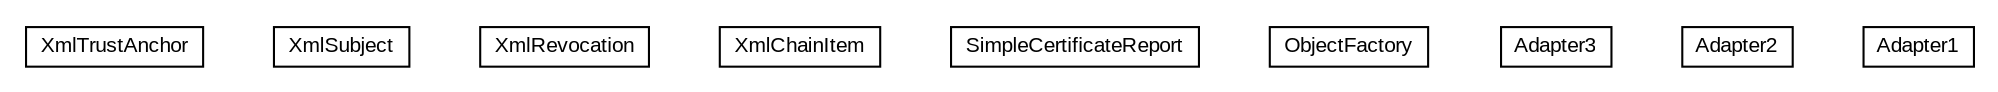 #!/usr/local/bin/dot
#
# Class diagram 
# Generated by UMLGraph version R5_6-24-gf6e263 (http://www.umlgraph.org/)
#

digraph G {
	edge [fontname="arial",fontsize=10,labelfontname="arial",labelfontsize=10];
	node [fontname="arial",fontsize=10,shape=plaintext];
	nodesep=0.25;
	ranksep=0.5;
	// eu.europa.esig.dss.jaxb.simplecertificatereport.XmlTrustAnchor
	c17967 [label=<<table title="eu.europa.esig.dss.jaxb.simplecertificatereport.XmlTrustAnchor" border="0" cellborder="1" cellspacing="0" cellpadding="2" port="p" href="./XmlTrustAnchor.html">
		<tr><td><table border="0" cellspacing="0" cellpadding="1">
<tr><td align="center" balign="center"> XmlTrustAnchor </td></tr>
		</table></td></tr>
		</table>>, URL="./XmlTrustAnchor.html", fontname="arial", fontcolor="black", fontsize=10.0];
	// eu.europa.esig.dss.jaxb.simplecertificatereport.XmlSubject
	c17968 [label=<<table title="eu.europa.esig.dss.jaxb.simplecertificatereport.XmlSubject" border="0" cellborder="1" cellspacing="0" cellpadding="2" port="p" href="./XmlSubject.html">
		<tr><td><table border="0" cellspacing="0" cellpadding="1">
<tr><td align="center" balign="center"> XmlSubject </td></tr>
		</table></td></tr>
		</table>>, URL="./XmlSubject.html", fontname="arial", fontcolor="black", fontsize=10.0];
	// eu.europa.esig.dss.jaxb.simplecertificatereport.XmlRevocation
	c17969 [label=<<table title="eu.europa.esig.dss.jaxb.simplecertificatereport.XmlRevocation" border="0" cellborder="1" cellspacing="0" cellpadding="2" port="p" href="./XmlRevocation.html">
		<tr><td><table border="0" cellspacing="0" cellpadding="1">
<tr><td align="center" balign="center"> XmlRevocation </td></tr>
		</table></td></tr>
		</table>>, URL="./XmlRevocation.html", fontname="arial", fontcolor="black", fontsize=10.0];
	// eu.europa.esig.dss.jaxb.simplecertificatereport.XmlChainItem
	c17970 [label=<<table title="eu.europa.esig.dss.jaxb.simplecertificatereport.XmlChainItem" border="0" cellborder="1" cellspacing="0" cellpadding="2" port="p" href="./XmlChainItem.html">
		<tr><td><table border="0" cellspacing="0" cellpadding="1">
<tr><td align="center" balign="center"> XmlChainItem </td></tr>
		</table></td></tr>
		</table>>, URL="./XmlChainItem.html", fontname="arial", fontcolor="black", fontsize=10.0];
	// eu.europa.esig.dss.jaxb.simplecertificatereport.SimpleCertificateReport
	c17971 [label=<<table title="eu.europa.esig.dss.jaxb.simplecertificatereport.SimpleCertificateReport" border="0" cellborder="1" cellspacing="0" cellpadding="2" port="p" href="./SimpleCertificateReport.html">
		<tr><td><table border="0" cellspacing="0" cellpadding="1">
<tr><td align="center" balign="center"> SimpleCertificateReport </td></tr>
		</table></td></tr>
		</table>>, URL="./SimpleCertificateReport.html", fontname="arial", fontcolor="black", fontsize=10.0];
	// eu.europa.esig.dss.jaxb.simplecertificatereport.ObjectFactory
	c17972 [label=<<table title="eu.europa.esig.dss.jaxb.simplecertificatereport.ObjectFactory" border="0" cellborder="1" cellspacing="0" cellpadding="2" port="p" href="./ObjectFactory.html">
		<tr><td><table border="0" cellspacing="0" cellpadding="1">
<tr><td align="center" balign="center"> ObjectFactory </td></tr>
		</table></td></tr>
		</table>>, URL="./ObjectFactory.html", fontname="arial", fontcolor="black", fontsize=10.0];
	// eu.europa.esig.dss.jaxb.simplecertificatereport.Adapter3
	c17973 [label=<<table title="eu.europa.esig.dss.jaxb.simplecertificatereport.Adapter3" border="0" cellborder="1" cellspacing="0" cellpadding="2" port="p" href="./Adapter3.html">
		<tr><td><table border="0" cellspacing="0" cellpadding="1">
<tr><td align="center" balign="center"> Adapter3 </td></tr>
		</table></td></tr>
		</table>>, URL="./Adapter3.html", fontname="arial", fontcolor="black", fontsize=10.0];
	// eu.europa.esig.dss.jaxb.simplecertificatereport.Adapter2
	c17974 [label=<<table title="eu.europa.esig.dss.jaxb.simplecertificatereport.Adapter2" border="0" cellborder="1" cellspacing="0" cellpadding="2" port="p" href="./Adapter2.html">
		<tr><td><table border="0" cellspacing="0" cellpadding="1">
<tr><td align="center" balign="center"> Adapter2 </td></tr>
		</table></td></tr>
		</table>>, URL="./Adapter2.html", fontname="arial", fontcolor="black", fontsize=10.0];
	// eu.europa.esig.dss.jaxb.simplecertificatereport.Adapter1
	c17975 [label=<<table title="eu.europa.esig.dss.jaxb.simplecertificatereport.Adapter1" border="0" cellborder="1" cellspacing="0" cellpadding="2" port="p" href="./Adapter1.html">
		<tr><td><table border="0" cellspacing="0" cellpadding="1">
<tr><td align="center" balign="center"> Adapter1 </td></tr>
		</table></td></tr>
		</table>>, URL="./Adapter1.html", fontname="arial", fontcolor="black", fontsize=10.0];
}

